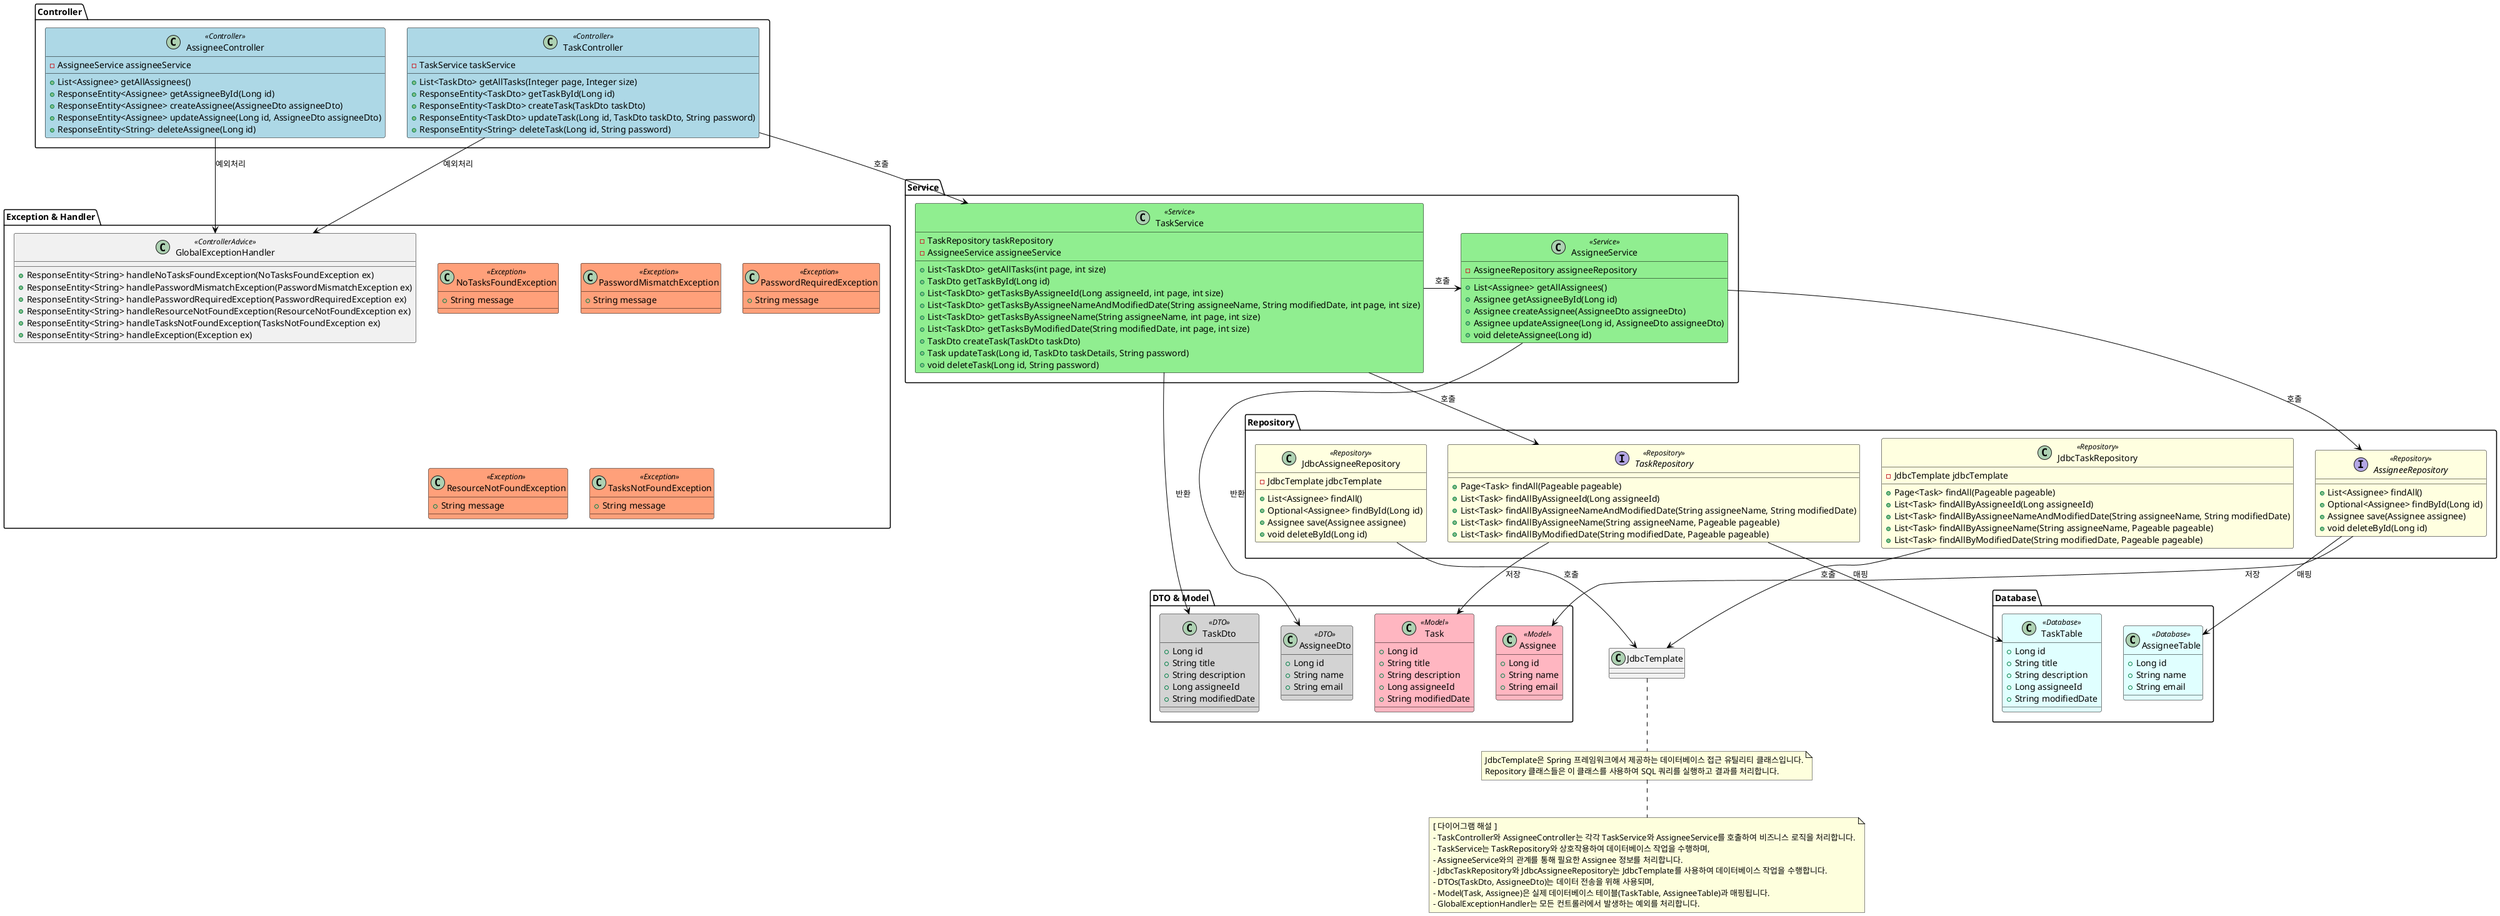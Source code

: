 @startuml
skinparam class {
    BackgroundColor<<Controller>> LightBlue
    BackgroundColor<<Service>> LightGreen
    BackgroundColor<<Repository>> LightYellow
    BackgroundColor<<DTO>> LightGray
    BackgroundColor<<Model>> LightPink
    BackgroundColor<<Database>> LightCyan
    BackgroundColor<<Exception>> LightSalmon
    BorderColor Black
    ArrowColor Black
    ClassFontSize 10
}

package "Controller" {
    class TaskController <<Controller>> {
        - TaskService taskService
        + List<TaskDto> getAllTasks(Integer page, Integer size)
        + ResponseEntity<TaskDto> getTaskById(Long id)
        + ResponseEntity<TaskDto> createTask(TaskDto taskDto)
        + ResponseEntity<TaskDto> updateTask(Long id, TaskDto taskDto, String password)
        + ResponseEntity<String> deleteTask(Long id, String password)
    }

    class AssigneeController <<Controller>> {
        - AssigneeService assigneeService
        + List<Assignee> getAllAssignees()
        + ResponseEntity<Assignee> getAssigneeById(Long id)
        + ResponseEntity<Assignee> createAssignee(AssigneeDto assigneeDto)
        + ResponseEntity<Assignee> updateAssignee(Long id, AssigneeDto assigneeDto)
        + ResponseEntity<String> deleteAssignee(Long id)
    }
}

package "Service" {
    class TaskService <<Service>> {
        - TaskRepository taskRepository
        - AssigneeService assigneeService
        + List<TaskDto> getAllTasks(int page, int size)
        + TaskDto getTaskById(Long id)
        + List<TaskDto> getTasksByAssigneeId(Long assigneeId, int page, int size)
        + List<TaskDto> getTasksByAssigneeNameAndModifiedDate(String assigneeName, String modifiedDate, int page, int size)
        + List<TaskDto> getTasksByAssigneeName(String assigneeName, int page, int size)
        + List<TaskDto> getTasksByModifiedDate(String modifiedDate, int page, int size)
        + TaskDto createTask(TaskDto taskDto)
        + Task updateTask(Long id, TaskDto taskDetails, String password)
        + void deleteTask(Long id, String password)
    }

    class AssigneeService <<Service>> {
        - AssigneeRepository assigneeRepository
        + List<Assignee> getAllAssignees()
        + Assignee getAssigneeById(Long id)
        + Assignee createAssignee(AssigneeDto assigneeDto)
        + Assignee updateAssignee(Long id, AssigneeDto assigneeDto)
        + void deleteAssignee(Long id)
    }
}

package "Repository" {
    interface TaskRepository <<Repository>> {
        + Page<Task> findAll(Pageable pageable)
        + List<Task> findAllByAssigneeId(Long assigneeId)
        + List<Task> findAllByAssigneeNameAndModifiedDate(String assigneeName, String modifiedDate)
        + List<Task> findAllByAssigneeName(String assigneeName, Pageable pageable)
        + List<Task> findAllByModifiedDate(String modifiedDate, Pageable pageable)
    }

    class JdbcTaskRepository <<Repository>> {
        - JdbcTemplate jdbcTemplate
        + Page<Task> findAll(Pageable pageable)
        + List<Task> findAllByAssigneeId(Long assigneeId)
        + List<Task> findAllByAssigneeNameAndModifiedDate(String assigneeName, String modifiedDate)
        + List<Task> findAllByAssigneeName(String assigneeName, Pageable pageable)
        + List<Task> findAllByModifiedDate(String modifiedDate, Pageable pageable)
    }

    interface AssigneeRepository <<Repository>> {
        + List<Assignee> findAll()
        + Optional<Assignee> findById(Long id)
        + Assignee save(Assignee assignee)
        + void deleteById(Long id)
    }

    class JdbcAssigneeRepository <<Repository>> {
        - JdbcTemplate jdbcTemplate
        + List<Assignee> findAll()
        + Optional<Assignee> findById(Long id)
        + Assignee save(Assignee assignee)
        + void deleteById(Long id)
    }
}

package "DTO & Model" {
    class TaskDto <<DTO>> {
        + Long id
        + String title
        + String description
        + Long assigneeId
        + String modifiedDate
    }

    class AssigneeDto <<DTO>> {
        + Long id
        + String name
        + String email
    }

    class Task <<Model>> {
        + Long id
        + String title
        + String description
        + Long assigneeId
        + String modifiedDate
    }

    class Assignee <<Model>> {
        + Long id
        + String name
        + String email
    }
}

package "Exception & Handler" {
    class NoTasksFoundException <<Exception>> {
        + String message
    }

    class PasswordMismatchException <<Exception>> {
        + String message
    }

    class PasswordRequiredException <<Exception>> {
        + String message
    }

    class ResourceNotFoundException <<Exception>> {
        + String message
    }

    class TasksNotFoundException <<Exception>> {
        + String message
    }

    class GlobalExceptionHandler <<ControllerAdvice>> {
        + ResponseEntity<String> handleNoTasksFoundException(NoTasksFoundException ex)
        + ResponseEntity<String> handlePasswordMismatchException(PasswordMismatchException ex)
        + ResponseEntity<String> handlePasswordRequiredException(PasswordRequiredException ex)
        + ResponseEntity<String> handleResourceNotFoundException(ResourceNotFoundException ex)
        + ResponseEntity<String> handleTasksNotFoundException(TasksNotFoundException ex)
        + ResponseEntity<String> handleException(Exception ex)
    }
}

package "Database" {
    class TaskTable <<Database>> {
        + Long id
        + String title
        + String description
        + Long assigneeId
        + String modifiedDate
    }

    class AssigneeTable <<Database>> {
        + Long id
        + String name
        + String email
    }
}

JdbcTaskRepository --> JdbcTemplate : 호출
JdbcAssigneeRepository --> JdbcTemplate : 호출

note bottom of JdbcTemplate
JdbcTemplate은 Spring 프레임워크에서 제공하는 데이터베이스 접근 유틸리티 클래스입니다.
Repository 클래스들은 이 클래스를 사용하여 SQL 쿼리를 실행하고 결과를 처리합니다.
end note

TaskController --> TaskService : 호출
TaskService --> TaskRepository : 호출
TaskService -down-> TaskDto : 반환
TaskRepository --> Task : 저장
TaskRepository --> TaskTable : 매핑

TaskService -left-> AssigneeService : 호출
AssigneeService --> AssigneeRepository : 호출
AssigneeService -down-> AssigneeDto : 반환
AssigneeRepository --> Assignee : 저장
AssigneeRepository --> AssigneeTable : 매핑

TaskController --> GlobalExceptionHandler : 예외처리
AssigneeController --> GlobalExceptionHandler : 예외처리

note bottom
[ 다이어그램 해설 ]
- TaskController와 AssigneeController는 각각 TaskService와 AssigneeService를 호출하여 비즈니스 로직을 처리합니다.
- TaskService는 TaskRepository와 상호작용하여 데이터베이스 작업을 수행하며,
- AssigneeService와의 관계를 통해 필요한 Assignee 정보를 처리합니다.
- JdbcTaskRepository와 JdbcAssigneeRepository는 JdbcTemplate를 사용하여 데이터베이스 작업을 수행합니다.
- DTOs(TaskDto, AssigneeDto)는 데이터 전송을 위해 사용되며,
- Model(Task, Assignee)은 실제 데이터베이스 테이블(TaskTable, AssigneeTable)과 매핑됩니다.
- GlobalExceptionHandler는 모든 컨트롤러에서 발생하는 예외를 처리합니다.
end note

@enduml
